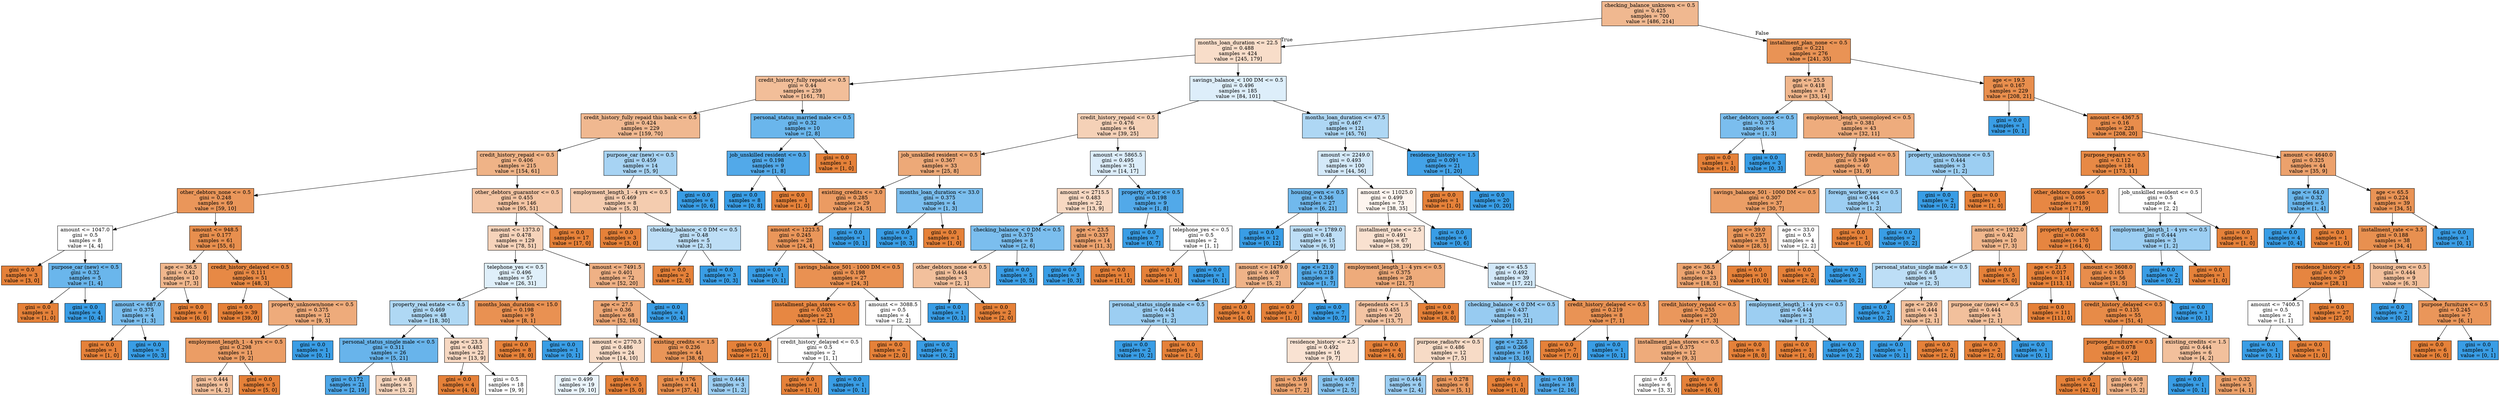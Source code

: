 digraph Tree {
node [shape=box, style="filled", color="black"] ;
0 [label="checking_balance_unknown <= 0.5\ngini = 0.425\nsamples = 700\nvalue = [486, 214]", fillcolor="#e581398f"] ;
1 [label="months_loan_duration <= 22.5\ngini = 0.488\nsamples = 424\nvalue = [245, 179]", fillcolor="#e5813945"] ;
0 -> 1 [labeldistance=2.5, labelangle=45, headlabel="True"] ;
2 [label="credit_history_fully repaid <= 0.5\ngini = 0.44\nsamples = 239\nvalue = [161, 78]", fillcolor="#e5813983"] ;
1 -> 2 ;
3 [label="credit_history_fully repaid this bank <= 0.5\ngini = 0.424\nsamples = 229\nvalue = [159, 70]", fillcolor="#e581398f"] ;
2 -> 3 ;
4 [label="credit_history_repaid <= 0.5\ngini = 0.406\nsamples = 215\nvalue = [154, 61]", fillcolor="#e581399a"] ;
3 -> 4 ;
5 [label="other_debtors_none <= 0.5\ngini = 0.248\nsamples = 69\nvalue = [59, 10]", fillcolor="#e58139d4"] ;
4 -> 5 ;
6 [label="amount <= 1047.0\ngini = 0.5\nsamples = 8\nvalue = [4, 4]", fillcolor="#e5813900"] ;
5 -> 6 ;
7 [label="gini = 0.0\nsamples = 3\nvalue = [3, 0]", fillcolor="#e58139ff"] ;
6 -> 7 ;
8 [label="purpose_car (new) <= 0.5\ngini = 0.32\nsamples = 5\nvalue = [1, 4]", fillcolor="#399de5bf"] ;
6 -> 8 ;
9 [label="gini = 0.0\nsamples = 1\nvalue = [1, 0]", fillcolor="#e58139ff"] ;
8 -> 9 ;
10 [label="gini = 0.0\nsamples = 4\nvalue = [0, 4]", fillcolor="#399de5ff"] ;
8 -> 10 ;
11 [label="amount <= 948.5\ngini = 0.177\nsamples = 61\nvalue = [55, 6]", fillcolor="#e58139e3"] ;
5 -> 11 ;
12 [label="age <= 36.5\ngini = 0.42\nsamples = 10\nvalue = [7, 3]", fillcolor="#e5813992"] ;
11 -> 12 ;
13 [label="amount <= 687.0\ngini = 0.375\nsamples = 4\nvalue = [1, 3]", fillcolor="#399de5aa"] ;
12 -> 13 ;
14 [label="gini = 0.0\nsamples = 1\nvalue = [1, 0]", fillcolor="#e58139ff"] ;
13 -> 14 ;
15 [label="gini = 0.0\nsamples = 3\nvalue = [0, 3]", fillcolor="#399de5ff"] ;
13 -> 15 ;
16 [label="gini = 0.0\nsamples = 6\nvalue = [6, 0]", fillcolor="#e58139ff"] ;
12 -> 16 ;
17 [label="credit_history_delayed <= 0.5\ngini = 0.111\nsamples = 51\nvalue = [48, 3]", fillcolor="#e58139ef"] ;
11 -> 17 ;
18 [label="gini = 0.0\nsamples = 39\nvalue = [39, 0]", fillcolor="#e58139ff"] ;
17 -> 18 ;
19 [label="property_unknown/none <= 0.5\ngini = 0.375\nsamples = 12\nvalue = [9, 3]", fillcolor="#e58139aa"] ;
17 -> 19 ;
20 [label="employment_length_1 - 4 yrs <= 0.5\ngini = 0.298\nsamples = 11\nvalue = [9, 2]", fillcolor="#e58139c6"] ;
19 -> 20 ;
21 [label="gini = 0.444\nsamples = 6\nvalue = [4, 2]", fillcolor="#e581397f"] ;
20 -> 21 ;
22 [label="gini = 0.0\nsamples = 5\nvalue = [5, 0]", fillcolor="#e58139ff"] ;
20 -> 22 ;
23 [label="gini = 0.0\nsamples = 1\nvalue = [0, 1]", fillcolor="#399de5ff"] ;
19 -> 23 ;
24 [label="other_debtors_guarantor <= 0.5\ngini = 0.455\nsamples = 146\nvalue = [95, 51]", fillcolor="#e5813976"] ;
4 -> 24 ;
25 [label="amount <= 1373.0\ngini = 0.478\nsamples = 129\nvalue = [78, 51]", fillcolor="#e5813958"] ;
24 -> 25 ;
26 [label="telephone_yes <= 0.5\ngini = 0.496\nsamples = 57\nvalue = [26, 31]", fillcolor="#399de529"] ;
25 -> 26 ;
27 [label="property_real estate <= 0.5\ngini = 0.469\nsamples = 48\nvalue = [18, 30]", fillcolor="#399de566"] ;
26 -> 27 ;
28 [label="personal_status_single male <= 0.5\ngini = 0.311\nsamples = 26\nvalue = [5, 21]", fillcolor="#399de5c2"] ;
27 -> 28 ;
29 [label="gini = 0.172\nsamples = 21\nvalue = [2, 19]", fillcolor="#399de5e4"] ;
28 -> 29 ;
30 [label="gini = 0.48\nsamples = 5\nvalue = [3, 2]", fillcolor="#e5813955"] ;
28 -> 30 ;
31 [label="age <= 23.5\ngini = 0.483\nsamples = 22\nvalue = [13, 9]", fillcolor="#e581394e"] ;
27 -> 31 ;
32 [label="gini = 0.0\nsamples = 4\nvalue = [4, 0]", fillcolor="#e58139ff"] ;
31 -> 32 ;
33 [label="gini = 0.5\nsamples = 18\nvalue = [9, 9]", fillcolor="#e5813900"] ;
31 -> 33 ;
34 [label="months_loan_duration <= 15.0\ngini = 0.198\nsamples = 9\nvalue = [8, 1]", fillcolor="#e58139df"] ;
26 -> 34 ;
35 [label="gini = 0.0\nsamples = 8\nvalue = [8, 0]", fillcolor="#e58139ff"] ;
34 -> 35 ;
36 [label="gini = 0.0\nsamples = 1\nvalue = [0, 1]", fillcolor="#399de5ff"] ;
34 -> 36 ;
37 [label="amount <= 7491.5\ngini = 0.401\nsamples = 72\nvalue = [52, 20]", fillcolor="#e581399d"] ;
25 -> 37 ;
38 [label="age <= 27.5\ngini = 0.36\nsamples = 68\nvalue = [52, 16]", fillcolor="#e58139b1"] ;
37 -> 38 ;
39 [label="amount <= 2770.5\ngini = 0.486\nsamples = 24\nvalue = [14, 10]", fillcolor="#e5813949"] ;
38 -> 39 ;
40 [label="gini = 0.499\nsamples = 19\nvalue = [9, 10]", fillcolor="#399de519"] ;
39 -> 40 ;
41 [label="gini = 0.0\nsamples = 5\nvalue = [5, 0]", fillcolor="#e58139ff"] ;
39 -> 41 ;
42 [label="existing_credits <= 1.5\ngini = 0.236\nsamples = 44\nvalue = [38, 6]", fillcolor="#e58139d7"] ;
38 -> 42 ;
43 [label="gini = 0.176\nsamples = 41\nvalue = [37, 4]", fillcolor="#e58139e3"] ;
42 -> 43 ;
44 [label="gini = 0.444\nsamples = 3\nvalue = [1, 2]", fillcolor="#399de57f"] ;
42 -> 44 ;
45 [label="gini = 0.0\nsamples = 4\nvalue = [0, 4]", fillcolor="#399de5ff"] ;
37 -> 45 ;
46 [label="gini = 0.0\nsamples = 17\nvalue = [17, 0]", fillcolor="#e58139ff"] ;
24 -> 46 ;
47 [label="purpose_car (new) <= 0.5\ngini = 0.459\nsamples = 14\nvalue = [5, 9]", fillcolor="#399de571"] ;
3 -> 47 ;
48 [label="employment_length_1 - 4 yrs <= 0.5\ngini = 0.469\nsamples = 8\nvalue = [5, 3]", fillcolor="#e5813966"] ;
47 -> 48 ;
49 [label="gini = 0.0\nsamples = 3\nvalue = [3, 0]", fillcolor="#e58139ff"] ;
48 -> 49 ;
50 [label="checking_balance_< 0 DM <= 0.5\ngini = 0.48\nsamples = 5\nvalue = [2, 3]", fillcolor="#399de555"] ;
48 -> 50 ;
51 [label="gini = 0.0\nsamples = 2\nvalue = [2, 0]", fillcolor="#e58139ff"] ;
50 -> 51 ;
52 [label="gini = 0.0\nsamples = 3\nvalue = [0, 3]", fillcolor="#399de5ff"] ;
50 -> 52 ;
53 [label="gini = 0.0\nsamples = 6\nvalue = [0, 6]", fillcolor="#399de5ff"] ;
47 -> 53 ;
54 [label="personal_status_married male <= 0.5\ngini = 0.32\nsamples = 10\nvalue = [2, 8]", fillcolor="#399de5bf"] ;
2 -> 54 ;
55 [label="job_unskilled resident <= 0.5\ngini = 0.198\nsamples = 9\nvalue = [1, 8]", fillcolor="#399de5df"] ;
54 -> 55 ;
56 [label="gini = 0.0\nsamples = 8\nvalue = [0, 8]", fillcolor="#399de5ff"] ;
55 -> 56 ;
57 [label="gini = 0.0\nsamples = 1\nvalue = [1, 0]", fillcolor="#e58139ff"] ;
55 -> 57 ;
58 [label="gini = 0.0\nsamples = 1\nvalue = [1, 0]", fillcolor="#e58139ff"] ;
54 -> 58 ;
59 [label="savings_balance_< 100 DM <= 0.5\ngini = 0.496\nsamples = 185\nvalue = [84, 101]", fillcolor="#399de52b"] ;
1 -> 59 ;
60 [label="credit_history_repaid <= 0.5\ngini = 0.476\nsamples = 64\nvalue = [39, 25]", fillcolor="#e581395c"] ;
59 -> 60 ;
61 [label="job_unskilled resident <= 0.5\ngini = 0.367\nsamples = 33\nvalue = [25, 8]", fillcolor="#e58139ad"] ;
60 -> 61 ;
62 [label="existing_credits <= 3.0\ngini = 0.285\nsamples = 29\nvalue = [24, 5]", fillcolor="#e58139ca"] ;
61 -> 62 ;
63 [label="amount <= 1223.5\ngini = 0.245\nsamples = 28\nvalue = [24, 4]", fillcolor="#e58139d4"] ;
62 -> 63 ;
64 [label="gini = 0.0\nsamples = 1\nvalue = [0, 1]", fillcolor="#399de5ff"] ;
63 -> 64 ;
65 [label="savings_balance_501 - 1000 DM <= 0.5\ngini = 0.198\nsamples = 27\nvalue = [24, 3]", fillcolor="#e58139df"] ;
63 -> 65 ;
66 [label="installment_plan_stores <= 0.5\ngini = 0.083\nsamples = 23\nvalue = [22, 1]", fillcolor="#e58139f3"] ;
65 -> 66 ;
67 [label="gini = 0.0\nsamples = 21\nvalue = [21, 0]", fillcolor="#e58139ff"] ;
66 -> 67 ;
68 [label="credit_history_delayed <= 0.5\ngini = 0.5\nsamples = 2\nvalue = [1, 1]", fillcolor="#e5813900"] ;
66 -> 68 ;
69 [label="gini = 0.0\nsamples = 1\nvalue = [1, 0]", fillcolor="#e58139ff"] ;
68 -> 69 ;
70 [label="gini = 0.0\nsamples = 1\nvalue = [0, 1]", fillcolor="#399de5ff"] ;
68 -> 70 ;
71 [label="amount <= 3088.5\ngini = 0.5\nsamples = 4\nvalue = [2, 2]", fillcolor="#e5813900"] ;
65 -> 71 ;
72 [label="gini = 0.0\nsamples = 2\nvalue = [2, 0]", fillcolor="#e58139ff"] ;
71 -> 72 ;
73 [label="gini = 0.0\nsamples = 2\nvalue = [0, 2]", fillcolor="#399de5ff"] ;
71 -> 73 ;
74 [label="gini = 0.0\nsamples = 1\nvalue = [0, 1]", fillcolor="#399de5ff"] ;
62 -> 74 ;
75 [label="months_loan_duration <= 33.0\ngini = 0.375\nsamples = 4\nvalue = [1, 3]", fillcolor="#399de5aa"] ;
61 -> 75 ;
76 [label="gini = 0.0\nsamples = 3\nvalue = [0, 3]", fillcolor="#399de5ff"] ;
75 -> 76 ;
77 [label="gini = 0.0\nsamples = 1\nvalue = [1, 0]", fillcolor="#e58139ff"] ;
75 -> 77 ;
78 [label="amount <= 5865.5\ngini = 0.495\nsamples = 31\nvalue = [14, 17]", fillcolor="#399de52d"] ;
60 -> 78 ;
79 [label="amount <= 2715.5\ngini = 0.483\nsamples = 22\nvalue = [13, 9]", fillcolor="#e581394e"] ;
78 -> 79 ;
80 [label="checking_balance_< 0 DM <= 0.5\ngini = 0.375\nsamples = 8\nvalue = [2, 6]", fillcolor="#399de5aa"] ;
79 -> 80 ;
81 [label="other_debtors_none <= 0.5\ngini = 0.444\nsamples = 3\nvalue = [2, 1]", fillcolor="#e581397f"] ;
80 -> 81 ;
82 [label="gini = 0.0\nsamples = 1\nvalue = [0, 1]", fillcolor="#399de5ff"] ;
81 -> 82 ;
83 [label="gini = 0.0\nsamples = 2\nvalue = [2, 0]", fillcolor="#e58139ff"] ;
81 -> 83 ;
84 [label="gini = 0.0\nsamples = 5\nvalue = [0, 5]", fillcolor="#399de5ff"] ;
80 -> 84 ;
85 [label="age <= 23.5\ngini = 0.337\nsamples = 14\nvalue = [11, 3]", fillcolor="#e58139b9"] ;
79 -> 85 ;
86 [label="gini = 0.0\nsamples = 3\nvalue = [0, 3]", fillcolor="#399de5ff"] ;
85 -> 86 ;
87 [label="gini = 0.0\nsamples = 11\nvalue = [11, 0]", fillcolor="#e58139ff"] ;
85 -> 87 ;
88 [label="property_other <= 0.5\ngini = 0.198\nsamples = 9\nvalue = [1, 8]", fillcolor="#399de5df"] ;
78 -> 88 ;
89 [label="gini = 0.0\nsamples = 7\nvalue = [0, 7]", fillcolor="#399de5ff"] ;
88 -> 89 ;
90 [label="telephone_yes <= 0.5\ngini = 0.5\nsamples = 2\nvalue = [1, 1]", fillcolor="#e5813900"] ;
88 -> 90 ;
91 [label="gini = 0.0\nsamples = 1\nvalue = [1, 0]", fillcolor="#e58139ff"] ;
90 -> 91 ;
92 [label="gini = 0.0\nsamples = 1\nvalue = [0, 1]", fillcolor="#399de5ff"] ;
90 -> 92 ;
93 [label="months_loan_duration <= 47.5\ngini = 0.467\nsamples = 121\nvalue = [45, 76]", fillcolor="#399de568"] ;
59 -> 93 ;
94 [label="amount <= 2249.0\ngini = 0.493\nsamples = 100\nvalue = [44, 56]", fillcolor="#399de537"] ;
93 -> 94 ;
95 [label="housing_own <= 0.5\ngini = 0.346\nsamples = 27\nvalue = [6, 21]", fillcolor="#399de5b6"] ;
94 -> 95 ;
96 [label="gini = 0.0\nsamples = 12\nvalue = [0, 12]", fillcolor="#399de5ff"] ;
95 -> 96 ;
97 [label="amount <= 1789.0\ngini = 0.48\nsamples = 15\nvalue = [6, 9]", fillcolor="#399de555"] ;
95 -> 97 ;
98 [label="amount <= 1479.0\ngini = 0.408\nsamples = 7\nvalue = [5, 2]", fillcolor="#e5813999"] ;
97 -> 98 ;
99 [label="personal_status_single male <= 0.5\ngini = 0.444\nsamples = 3\nvalue = [1, 2]", fillcolor="#399de57f"] ;
98 -> 99 ;
100 [label="gini = 0.0\nsamples = 2\nvalue = [0, 2]", fillcolor="#399de5ff"] ;
99 -> 100 ;
101 [label="gini = 0.0\nsamples = 1\nvalue = [1, 0]", fillcolor="#e58139ff"] ;
99 -> 101 ;
102 [label="gini = 0.0\nsamples = 4\nvalue = [4, 0]", fillcolor="#e58139ff"] ;
98 -> 102 ;
103 [label="age <= 21.0\ngini = 0.219\nsamples = 8\nvalue = [1, 7]", fillcolor="#399de5db"] ;
97 -> 103 ;
104 [label="gini = 0.0\nsamples = 1\nvalue = [1, 0]", fillcolor="#e58139ff"] ;
103 -> 104 ;
105 [label="gini = 0.0\nsamples = 7\nvalue = [0, 7]", fillcolor="#399de5ff"] ;
103 -> 105 ;
106 [label="amount <= 11025.0\ngini = 0.499\nsamples = 73\nvalue = [38, 35]", fillcolor="#e5813914"] ;
94 -> 106 ;
107 [label="installment_rate <= 2.5\ngini = 0.491\nsamples = 67\nvalue = [38, 29]", fillcolor="#e581393c"] ;
106 -> 107 ;
108 [label="employment_length_1 - 4 yrs <= 0.5\ngini = 0.375\nsamples = 28\nvalue = [21, 7]", fillcolor="#e58139aa"] ;
107 -> 108 ;
109 [label="dependents <= 1.5\ngini = 0.455\nsamples = 20\nvalue = [13, 7]", fillcolor="#e5813976"] ;
108 -> 109 ;
110 [label="residence_history <= 2.5\ngini = 0.492\nsamples = 16\nvalue = [9, 7]", fillcolor="#e5813939"] ;
109 -> 110 ;
111 [label="gini = 0.346\nsamples = 9\nvalue = [7, 2]", fillcolor="#e58139b6"] ;
110 -> 111 ;
112 [label="gini = 0.408\nsamples = 7\nvalue = [2, 5]", fillcolor="#399de599"] ;
110 -> 112 ;
113 [label="gini = 0.0\nsamples = 4\nvalue = [4, 0]", fillcolor="#e58139ff"] ;
109 -> 113 ;
114 [label="gini = 0.0\nsamples = 8\nvalue = [8, 0]", fillcolor="#e58139ff"] ;
108 -> 114 ;
115 [label="age <= 45.5\ngini = 0.492\nsamples = 39\nvalue = [17, 22]", fillcolor="#399de53a"] ;
107 -> 115 ;
116 [label="checking_balance_< 0 DM <= 0.5\ngini = 0.437\nsamples = 31\nvalue = [10, 21]", fillcolor="#399de586"] ;
115 -> 116 ;
117 [label="purpose_radio/tv <= 0.5\ngini = 0.486\nsamples = 12\nvalue = [7, 5]", fillcolor="#e5813949"] ;
116 -> 117 ;
118 [label="gini = 0.444\nsamples = 6\nvalue = [2, 4]", fillcolor="#399de57f"] ;
117 -> 118 ;
119 [label="gini = 0.278\nsamples = 6\nvalue = [5, 1]", fillcolor="#e58139cc"] ;
117 -> 119 ;
120 [label="age <= 22.5\ngini = 0.266\nsamples = 19\nvalue = [3, 16]", fillcolor="#399de5cf"] ;
116 -> 120 ;
121 [label="gini = 0.0\nsamples = 1\nvalue = [1, 0]", fillcolor="#e58139ff"] ;
120 -> 121 ;
122 [label="gini = 0.198\nsamples = 18\nvalue = [2, 16]", fillcolor="#399de5df"] ;
120 -> 122 ;
123 [label="credit_history_delayed <= 0.5\ngini = 0.219\nsamples = 8\nvalue = [7, 1]", fillcolor="#e58139db"] ;
115 -> 123 ;
124 [label="gini = 0.0\nsamples = 7\nvalue = [7, 0]", fillcolor="#e58139ff"] ;
123 -> 124 ;
125 [label="gini = 0.0\nsamples = 1\nvalue = [0, 1]", fillcolor="#399de5ff"] ;
123 -> 125 ;
126 [label="gini = 0.0\nsamples = 6\nvalue = [0, 6]", fillcolor="#399de5ff"] ;
106 -> 126 ;
127 [label="residence_history <= 1.5\ngini = 0.091\nsamples = 21\nvalue = [1, 20]", fillcolor="#399de5f2"] ;
93 -> 127 ;
128 [label="gini = 0.0\nsamples = 1\nvalue = [1, 0]", fillcolor="#e58139ff"] ;
127 -> 128 ;
129 [label="gini = 0.0\nsamples = 20\nvalue = [0, 20]", fillcolor="#399de5ff"] ;
127 -> 129 ;
130 [label="installment_plan_none <= 0.5\ngini = 0.221\nsamples = 276\nvalue = [241, 35]", fillcolor="#e58139da"] ;
0 -> 130 [labeldistance=2.5, labelangle=-45, headlabel="False"] ;
131 [label="age <= 25.5\ngini = 0.418\nsamples = 47\nvalue = [33, 14]", fillcolor="#e5813993"] ;
130 -> 131 ;
132 [label="other_debtors_none <= 0.5\ngini = 0.375\nsamples = 4\nvalue = [1, 3]", fillcolor="#399de5aa"] ;
131 -> 132 ;
133 [label="gini = 0.0\nsamples = 1\nvalue = [1, 0]", fillcolor="#e58139ff"] ;
132 -> 133 ;
134 [label="gini = 0.0\nsamples = 3\nvalue = [0, 3]", fillcolor="#399de5ff"] ;
132 -> 134 ;
135 [label="employment_length_unemployed <= 0.5\ngini = 0.381\nsamples = 43\nvalue = [32, 11]", fillcolor="#e58139a7"] ;
131 -> 135 ;
136 [label="credit_history_fully repaid <= 0.5\ngini = 0.349\nsamples = 40\nvalue = [31, 9]", fillcolor="#e58139b5"] ;
135 -> 136 ;
137 [label="savings_balance_501 - 1000 DM <= 0.5\ngini = 0.307\nsamples = 37\nvalue = [30, 7]", fillcolor="#e58139c4"] ;
136 -> 137 ;
138 [label="age <= 39.0\ngini = 0.257\nsamples = 33\nvalue = [28, 5]", fillcolor="#e58139d1"] ;
137 -> 138 ;
139 [label="age <= 36.5\ngini = 0.34\nsamples = 23\nvalue = [18, 5]", fillcolor="#e58139b8"] ;
138 -> 139 ;
140 [label="credit_history_repaid <= 0.5\ngini = 0.255\nsamples = 20\nvalue = [17, 3]", fillcolor="#e58139d2"] ;
139 -> 140 ;
141 [label="installment_plan_stores <= 0.5\ngini = 0.375\nsamples = 12\nvalue = [9, 3]", fillcolor="#e58139aa"] ;
140 -> 141 ;
142 [label="gini = 0.5\nsamples = 6\nvalue = [3, 3]", fillcolor="#e5813900"] ;
141 -> 142 ;
143 [label="gini = 0.0\nsamples = 6\nvalue = [6, 0]", fillcolor="#e58139ff"] ;
141 -> 143 ;
144 [label="gini = 0.0\nsamples = 8\nvalue = [8, 0]", fillcolor="#e58139ff"] ;
140 -> 144 ;
145 [label="employment_length_1 - 4 yrs <= 0.5\ngini = 0.444\nsamples = 3\nvalue = [1, 2]", fillcolor="#399de57f"] ;
139 -> 145 ;
146 [label="gini = 0.0\nsamples = 1\nvalue = [1, 0]", fillcolor="#e58139ff"] ;
145 -> 146 ;
147 [label="gini = 0.0\nsamples = 2\nvalue = [0, 2]", fillcolor="#399de5ff"] ;
145 -> 147 ;
148 [label="gini = 0.0\nsamples = 10\nvalue = [10, 0]", fillcolor="#e58139ff"] ;
138 -> 148 ;
149 [label="age <= 33.0\ngini = 0.5\nsamples = 4\nvalue = [2, 2]", fillcolor="#e5813900"] ;
137 -> 149 ;
150 [label="gini = 0.0\nsamples = 2\nvalue = [2, 0]", fillcolor="#e58139ff"] ;
149 -> 150 ;
151 [label="gini = 0.0\nsamples = 2\nvalue = [0, 2]", fillcolor="#399de5ff"] ;
149 -> 151 ;
152 [label="foreign_worker_yes <= 0.5\ngini = 0.444\nsamples = 3\nvalue = [1, 2]", fillcolor="#399de57f"] ;
136 -> 152 ;
153 [label="gini = 0.0\nsamples = 1\nvalue = [1, 0]", fillcolor="#e58139ff"] ;
152 -> 153 ;
154 [label="gini = 0.0\nsamples = 2\nvalue = [0, 2]", fillcolor="#399de5ff"] ;
152 -> 154 ;
155 [label="property_unknown/none <= 0.5\ngini = 0.444\nsamples = 3\nvalue = [1, 2]", fillcolor="#399de57f"] ;
135 -> 155 ;
156 [label="gini = 0.0\nsamples = 2\nvalue = [0, 2]", fillcolor="#399de5ff"] ;
155 -> 156 ;
157 [label="gini = 0.0\nsamples = 1\nvalue = [1, 0]", fillcolor="#e58139ff"] ;
155 -> 157 ;
158 [label="age <= 19.5\ngini = 0.167\nsamples = 229\nvalue = [208, 21]", fillcolor="#e58139e5"] ;
130 -> 158 ;
159 [label="gini = 0.0\nsamples = 1\nvalue = [0, 1]", fillcolor="#399de5ff"] ;
158 -> 159 ;
160 [label="amount <= 4367.5\ngini = 0.16\nsamples = 228\nvalue = [208, 20]", fillcolor="#e58139e6"] ;
158 -> 160 ;
161 [label="purpose_repairs <= 0.5\ngini = 0.112\nsamples = 184\nvalue = [173, 11]", fillcolor="#e58139ef"] ;
160 -> 161 ;
162 [label="other_debtors_none <= 0.5\ngini = 0.095\nsamples = 180\nvalue = [171, 9]", fillcolor="#e58139f2"] ;
161 -> 162 ;
163 [label="amount <= 1932.0\ngini = 0.42\nsamples = 10\nvalue = [7, 3]", fillcolor="#e5813992"] ;
162 -> 163 ;
164 [label="personal_status_single male <= 0.5\ngini = 0.48\nsamples = 5\nvalue = [2, 3]", fillcolor="#399de555"] ;
163 -> 164 ;
165 [label="gini = 0.0\nsamples = 2\nvalue = [0, 2]", fillcolor="#399de5ff"] ;
164 -> 165 ;
166 [label="age <= 29.0\ngini = 0.444\nsamples = 3\nvalue = [2, 1]", fillcolor="#e581397f"] ;
164 -> 166 ;
167 [label="gini = 0.0\nsamples = 1\nvalue = [0, 1]", fillcolor="#399de5ff"] ;
166 -> 167 ;
168 [label="gini = 0.0\nsamples = 2\nvalue = [2, 0]", fillcolor="#e58139ff"] ;
166 -> 168 ;
169 [label="gini = 0.0\nsamples = 5\nvalue = [5, 0]", fillcolor="#e58139ff"] ;
163 -> 169 ;
170 [label="property_other <= 0.5\ngini = 0.068\nsamples = 170\nvalue = [164, 6]", fillcolor="#e58139f6"] ;
162 -> 170 ;
171 [label="age <= 21.5\ngini = 0.017\nsamples = 114\nvalue = [113, 1]", fillcolor="#e58139fd"] ;
170 -> 171 ;
172 [label="purpose_car (new) <= 0.5\ngini = 0.444\nsamples = 3\nvalue = [2, 1]", fillcolor="#e581397f"] ;
171 -> 172 ;
173 [label="gini = 0.0\nsamples = 2\nvalue = [2, 0]", fillcolor="#e58139ff"] ;
172 -> 173 ;
174 [label="gini = 0.0\nsamples = 1\nvalue = [0, 1]", fillcolor="#399de5ff"] ;
172 -> 174 ;
175 [label="gini = 0.0\nsamples = 111\nvalue = [111, 0]", fillcolor="#e58139ff"] ;
171 -> 175 ;
176 [label="amount <= 3608.0\ngini = 0.163\nsamples = 56\nvalue = [51, 5]", fillcolor="#e58139e6"] ;
170 -> 176 ;
177 [label="credit_history_delayed <= 0.5\ngini = 0.135\nsamples = 55\nvalue = [51, 4]", fillcolor="#e58139eb"] ;
176 -> 177 ;
178 [label="purpose_furniture <= 0.5\ngini = 0.078\nsamples = 49\nvalue = [47, 2]", fillcolor="#e58139f4"] ;
177 -> 178 ;
179 [label="gini = 0.0\nsamples = 42\nvalue = [42, 0]", fillcolor="#e58139ff"] ;
178 -> 179 ;
180 [label="gini = 0.408\nsamples = 7\nvalue = [5, 2]", fillcolor="#e5813999"] ;
178 -> 180 ;
181 [label="existing_credits <= 1.5\ngini = 0.444\nsamples = 6\nvalue = [4, 2]", fillcolor="#e581397f"] ;
177 -> 181 ;
182 [label="gini = 0.0\nsamples = 1\nvalue = [0, 1]", fillcolor="#399de5ff"] ;
181 -> 182 ;
183 [label="gini = 0.32\nsamples = 5\nvalue = [4, 1]", fillcolor="#e58139bf"] ;
181 -> 183 ;
184 [label="gini = 0.0\nsamples = 1\nvalue = [0, 1]", fillcolor="#399de5ff"] ;
176 -> 184 ;
185 [label="job_unskilled resident <= 0.5\ngini = 0.5\nsamples = 4\nvalue = [2, 2]", fillcolor="#e5813900"] ;
161 -> 185 ;
186 [label="employment_length_1 - 4 yrs <= 0.5\ngini = 0.444\nsamples = 3\nvalue = [1, 2]", fillcolor="#399de57f"] ;
185 -> 186 ;
187 [label="gini = 0.0\nsamples = 2\nvalue = [0, 2]", fillcolor="#399de5ff"] ;
186 -> 187 ;
188 [label="gini = 0.0\nsamples = 1\nvalue = [1, 0]", fillcolor="#e58139ff"] ;
186 -> 188 ;
189 [label="gini = 0.0\nsamples = 1\nvalue = [1, 0]", fillcolor="#e58139ff"] ;
185 -> 189 ;
190 [label="amount <= 4640.0\ngini = 0.325\nsamples = 44\nvalue = [35, 9]", fillcolor="#e58139bd"] ;
160 -> 190 ;
191 [label="age <= 64.0\ngini = 0.32\nsamples = 5\nvalue = [1, 4]", fillcolor="#399de5bf"] ;
190 -> 191 ;
192 [label="gini = 0.0\nsamples = 4\nvalue = [0, 4]", fillcolor="#399de5ff"] ;
191 -> 192 ;
193 [label="gini = 0.0\nsamples = 1\nvalue = [1, 0]", fillcolor="#e58139ff"] ;
191 -> 193 ;
194 [label="age <= 65.5\ngini = 0.224\nsamples = 39\nvalue = [34, 5]", fillcolor="#e58139da"] ;
190 -> 194 ;
195 [label="installment_rate <= 3.5\ngini = 0.188\nsamples = 38\nvalue = [34, 4]", fillcolor="#e58139e1"] ;
194 -> 195 ;
196 [label="residence_history <= 1.5\ngini = 0.067\nsamples = 29\nvalue = [28, 1]", fillcolor="#e58139f6"] ;
195 -> 196 ;
197 [label="amount <= 7400.5\ngini = 0.5\nsamples = 2\nvalue = [1, 1]", fillcolor="#e5813900"] ;
196 -> 197 ;
198 [label="gini = 0.0\nsamples = 1\nvalue = [0, 1]", fillcolor="#399de5ff"] ;
197 -> 198 ;
199 [label="gini = 0.0\nsamples = 1\nvalue = [1, 0]", fillcolor="#e58139ff"] ;
197 -> 199 ;
200 [label="gini = 0.0\nsamples = 27\nvalue = [27, 0]", fillcolor="#e58139ff"] ;
196 -> 200 ;
201 [label="housing_own <= 0.5\ngini = 0.444\nsamples = 9\nvalue = [6, 3]", fillcolor="#e581397f"] ;
195 -> 201 ;
202 [label="gini = 0.0\nsamples = 2\nvalue = [0, 2]", fillcolor="#399de5ff"] ;
201 -> 202 ;
203 [label="purpose_furniture <= 0.5\ngini = 0.245\nsamples = 7\nvalue = [6, 1]", fillcolor="#e58139d4"] ;
201 -> 203 ;
204 [label="gini = 0.0\nsamples = 6\nvalue = [6, 0]", fillcolor="#e58139ff"] ;
203 -> 204 ;
205 [label="gini = 0.0\nsamples = 1\nvalue = [0, 1]", fillcolor="#399de5ff"] ;
203 -> 205 ;
206 [label="gini = 0.0\nsamples = 1\nvalue = [0, 1]", fillcolor="#399de5ff"] ;
194 -> 206 ;
}